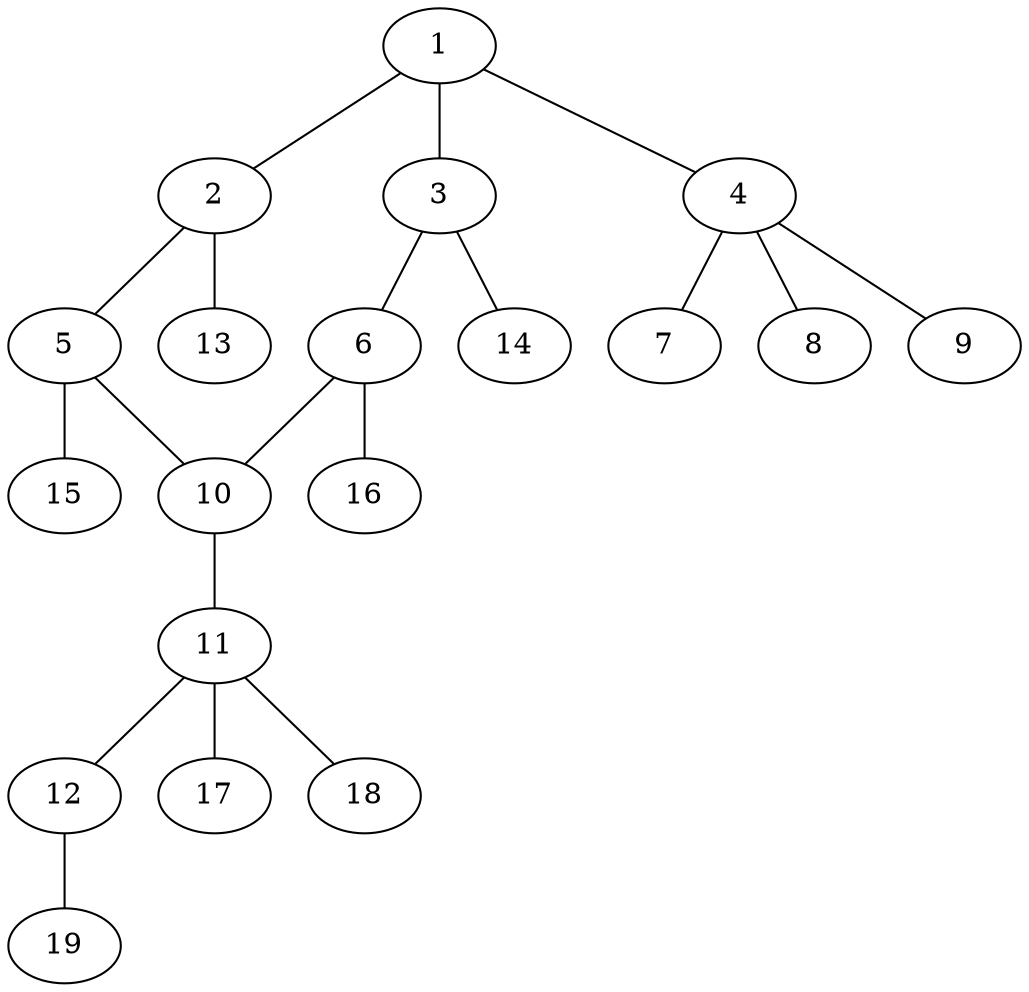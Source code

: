 graph molecule_1609 {
	1	 [chem=C];
	2	 [chem=C];
	1 -- 2	 [valence=2];
	3	 [chem=C];
	1 -- 3	 [valence=1];
	4	 [chem=C];
	1 -- 4	 [valence=1];
	5	 [chem=C];
	2 -- 5	 [valence=1];
	13	 [chem=H];
	2 -- 13	 [valence=1];
	6	 [chem=C];
	3 -- 6	 [valence=2];
	14	 [chem=H];
	3 -- 14	 [valence=1];
	7	 [chem=F];
	4 -- 7	 [valence=1];
	8	 [chem=F];
	4 -- 8	 [valence=1];
	9	 [chem=F];
	4 -- 9	 [valence=1];
	10	 [chem=C];
	5 -- 10	 [valence=2];
	15	 [chem=H];
	5 -- 15	 [valence=1];
	6 -- 10	 [valence=1];
	16	 [chem=H];
	6 -- 16	 [valence=1];
	11	 [chem=C];
	10 -- 11	 [valence=1];
	12	 [chem=O];
	11 -- 12	 [valence=1];
	17	 [chem=H];
	11 -- 17	 [valence=1];
	18	 [chem=H];
	11 -- 18	 [valence=1];
	19	 [chem=H];
	12 -- 19	 [valence=1];
}
